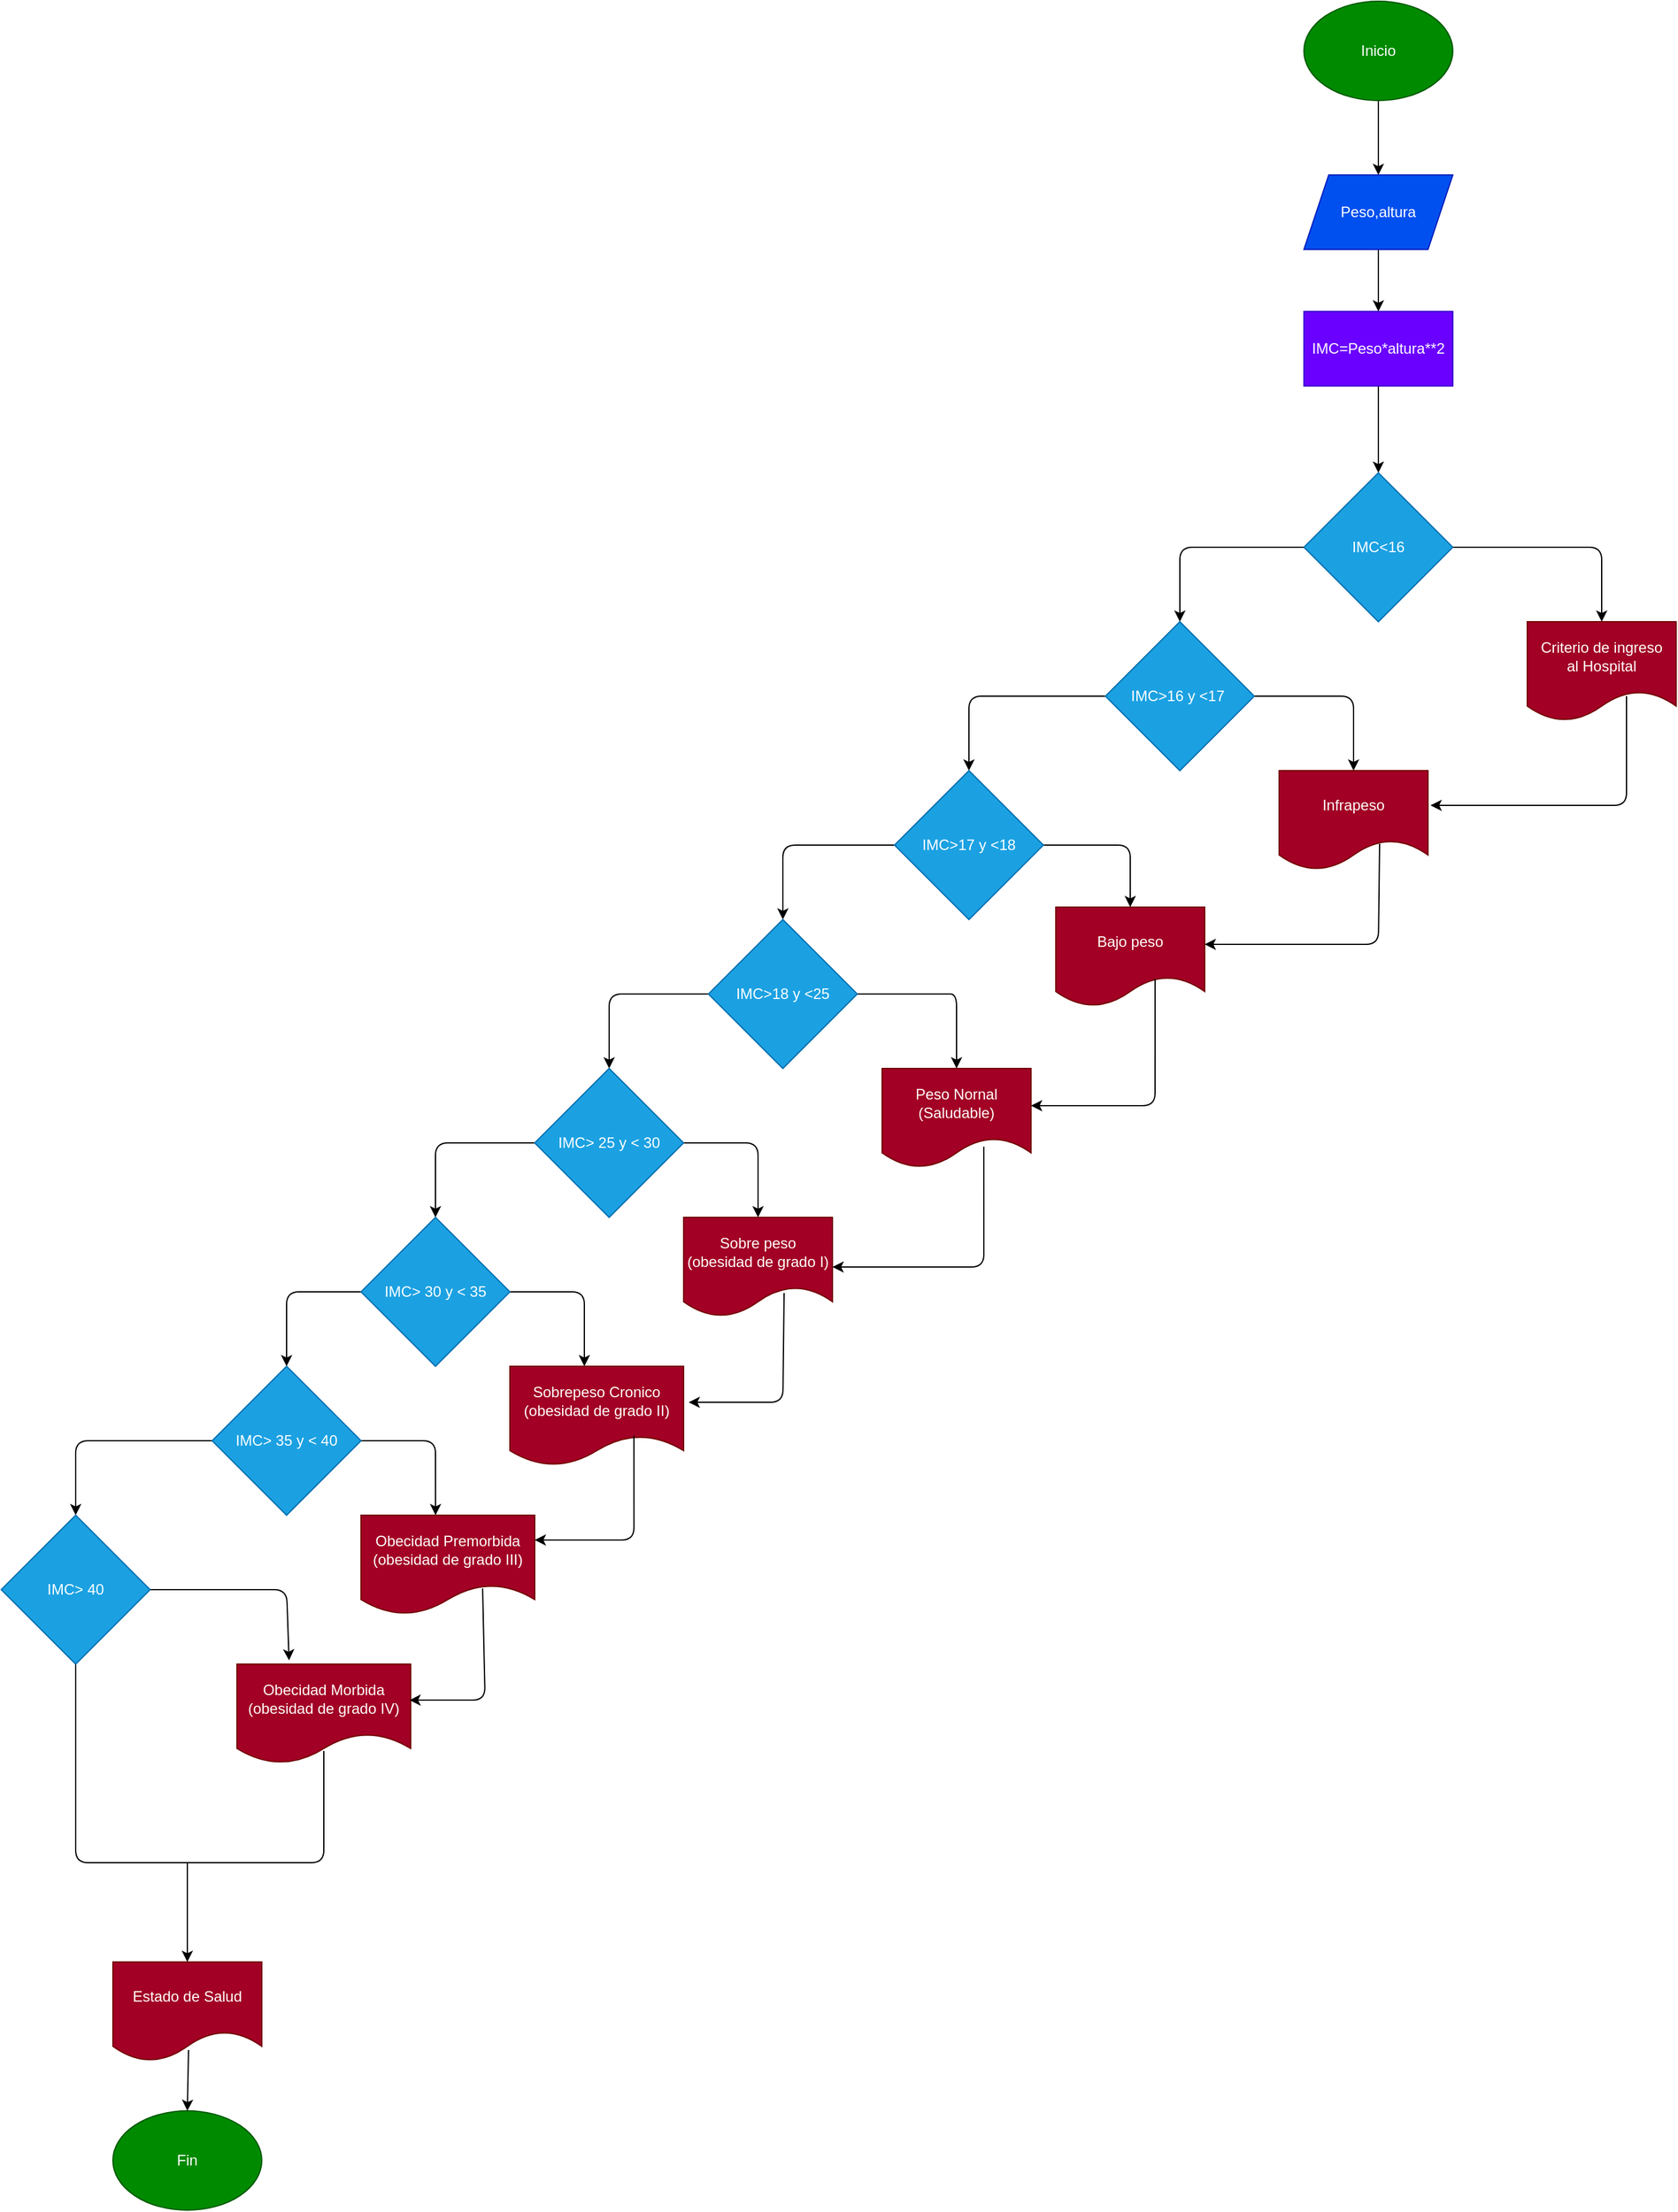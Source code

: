 <mxfile>
    <diagram id="zgqwE2MXXdKPY1m1hXPM" name="Página-1">
        <mxGraphModel dx="1459" dy="409" grid="1" gridSize="10" guides="1" tooltips="1" connect="1" arrows="1" fold="1" page="1" pageScale="1" pageWidth="827" pageHeight="1169" math="0" shadow="0">
            <root>
                <mxCell id="0"/>
                <mxCell id="1" parent="0"/>
                <mxCell id="4" style="edgeStyle=none;html=1;exitX=0.5;exitY=1;exitDx=0;exitDy=0;" edge="1" parent="1" source="2" target="3">
                    <mxGeometry relative="1" as="geometry"/>
                </mxCell>
                <mxCell id="2" value="Inicio" style="ellipse;whiteSpace=wrap;html=1;fillColor=#008a00;fontColor=#ffffff;strokeColor=#005700;" vertex="1" parent="1">
                    <mxGeometry x="260" y="100" width="120" height="80" as="geometry"/>
                </mxCell>
                <mxCell id="6" style="edgeStyle=none;html=1;exitX=0.5;exitY=1;exitDx=0;exitDy=0;entryX=0.5;entryY=0;entryDx=0;entryDy=0;" edge="1" parent="1" source="3" target="5">
                    <mxGeometry relative="1" as="geometry"/>
                </mxCell>
                <mxCell id="3" value="Peso,altura" style="shape=parallelogram;perimeter=parallelogramPerimeter;whiteSpace=wrap;html=1;fixedSize=1;fillColor=#0050ef;fontColor=#ffffff;strokeColor=#001DBC;" vertex="1" parent="1">
                    <mxGeometry x="260" y="240" width="120" height="60" as="geometry"/>
                </mxCell>
                <mxCell id="7" style="edgeStyle=none;html=1;exitX=0.5;exitY=1;exitDx=0;exitDy=0;" edge="1" parent="1" source="5">
                    <mxGeometry relative="1" as="geometry">
                        <mxPoint x="320" y="480" as="targetPoint"/>
                    </mxGeometry>
                </mxCell>
                <mxCell id="5" value="IMC=Peso*altura**2" style="rounded=0;whiteSpace=wrap;html=1;fillColor=#6a00ff;fontColor=#ffffff;strokeColor=#3700CC;" vertex="1" parent="1">
                    <mxGeometry x="260" y="350" width="120" height="60" as="geometry"/>
                </mxCell>
                <mxCell id="10" style="edgeStyle=none;html=1;exitX=1;exitY=0.5;exitDx=0;exitDy=0;entryX=0.5;entryY=0;entryDx=0;entryDy=0;" edge="1" parent="1" source="8" target="9">
                    <mxGeometry relative="1" as="geometry">
                        <Array as="points">
                            <mxPoint x="500" y="540"/>
                        </Array>
                    </mxGeometry>
                </mxCell>
                <mxCell id="11" style="edgeStyle=none;html=1;exitX=0;exitY=0.5;exitDx=0;exitDy=0;" edge="1" parent="1" source="8">
                    <mxGeometry relative="1" as="geometry">
                        <mxPoint x="160" y="600" as="targetPoint"/>
                        <Array as="points">
                            <mxPoint x="160" y="540"/>
                        </Array>
                    </mxGeometry>
                </mxCell>
                <mxCell id="8" value="IMC&amp;lt;16" style="rhombus;whiteSpace=wrap;html=1;fillColor=#1ba1e2;fontColor=#ffffff;strokeColor=#006EAF;" vertex="1" parent="1">
                    <mxGeometry x="260" y="480" width="120" height="120" as="geometry"/>
                </mxCell>
                <mxCell id="9" value="Criterio de ingreso&lt;br&gt;al Hospital" style="shape=document;whiteSpace=wrap;html=1;boundedLbl=1;fillColor=#a20025;fontColor=#ffffff;strokeColor=#6F0000;" vertex="1" parent="1">
                    <mxGeometry x="440" y="600" width="120" height="80" as="geometry"/>
                </mxCell>
                <mxCell id="14" style="edgeStyle=none;html=1;exitX=1;exitY=0.5;exitDx=0;exitDy=0;" edge="1" parent="1" source="13">
                    <mxGeometry relative="1" as="geometry">
                        <mxPoint x="300" y="720" as="targetPoint"/>
                        <Array as="points">
                            <mxPoint x="300" y="660"/>
                        </Array>
                    </mxGeometry>
                </mxCell>
                <mxCell id="16" style="edgeStyle=none;html=1;exitX=0;exitY=0.5;exitDx=0;exitDy=0;entryX=0.5;entryY=0;entryDx=0;entryDy=0;" edge="1" parent="1" source="13" target="17">
                    <mxGeometry relative="1" as="geometry">
                        <mxPoint x="20" y="720" as="targetPoint"/>
                        <Array as="points">
                            <mxPoint x="-10" y="660"/>
                        </Array>
                    </mxGeometry>
                </mxCell>
                <mxCell id="13" value="IMC&amp;gt;16 y &amp;lt;17&amp;nbsp;" style="rhombus;whiteSpace=wrap;html=1;fillColor=#1ba1e2;fontColor=#ffffff;strokeColor=#006EAF;" vertex="1" parent="1">
                    <mxGeometry x="100" y="600" width="120" height="120" as="geometry"/>
                </mxCell>
                <mxCell id="15" value="Infrapeso" style="shape=document;whiteSpace=wrap;html=1;boundedLbl=1;fillColor=#a20025;fontColor=#ffffff;strokeColor=#6F0000;" vertex="1" parent="1">
                    <mxGeometry x="240" y="720" width="120" height="80" as="geometry"/>
                </mxCell>
                <mxCell id="19" style="edgeStyle=none;html=1;exitX=1;exitY=0.5;exitDx=0;exitDy=0;entryX=0.5;entryY=0;entryDx=0;entryDy=0;" edge="1" parent="1" source="17" target="18">
                    <mxGeometry relative="1" as="geometry">
                        <mxPoint x="130" y="810" as="targetPoint"/>
                        <Array as="points">
                            <mxPoint x="120" y="780"/>
                        </Array>
                    </mxGeometry>
                </mxCell>
                <mxCell id="20" style="edgeStyle=none;html=1;exitX=0;exitY=0.5;exitDx=0;exitDy=0;" edge="1" parent="1" source="17">
                    <mxGeometry relative="1" as="geometry">
                        <mxPoint x="-160" y="840" as="targetPoint"/>
                        <Array as="points">
                            <mxPoint x="-160" y="780"/>
                        </Array>
                    </mxGeometry>
                </mxCell>
                <mxCell id="17" value="IMC&amp;gt;17 y &amp;lt;18" style="rhombus;whiteSpace=wrap;html=1;fillColor=#1ba1e2;fontColor=#ffffff;strokeColor=#006EAF;" vertex="1" parent="1">
                    <mxGeometry x="-70" y="720" width="120" height="120" as="geometry"/>
                </mxCell>
                <mxCell id="18" value="Bajo peso" style="shape=document;whiteSpace=wrap;html=1;boundedLbl=1;fillColor=#a20025;fontColor=#ffffff;strokeColor=#6F0000;" vertex="1" parent="1">
                    <mxGeometry x="60" y="830" width="120" height="80" as="geometry"/>
                </mxCell>
                <mxCell id="22" style="edgeStyle=none;html=1;exitX=1;exitY=0.5;exitDx=0;exitDy=0;entryX=0.5;entryY=0;entryDx=0;entryDy=0;" edge="1" parent="1" source="21" target="23">
                    <mxGeometry relative="1" as="geometry">
                        <mxPoint x="-40" y="960" as="targetPoint"/>
                        <Array as="points">
                            <mxPoint x="-40" y="900"/>
                            <mxPoint x="-20" y="900"/>
                        </Array>
                    </mxGeometry>
                </mxCell>
                <mxCell id="24" style="edgeStyle=none;html=1;exitX=0;exitY=0.5;exitDx=0;exitDy=0;" edge="1" parent="1" source="21">
                    <mxGeometry relative="1" as="geometry">
                        <mxPoint x="-300" y="960" as="targetPoint"/>
                        <Array as="points">
                            <mxPoint x="-300" y="900"/>
                        </Array>
                    </mxGeometry>
                </mxCell>
                <mxCell id="21" value="IMC&amp;gt;18 y &amp;lt;25" style="rhombus;whiteSpace=wrap;html=1;fillColor=#1ba1e2;fontColor=#ffffff;strokeColor=#006EAF;" vertex="1" parent="1">
                    <mxGeometry x="-220" y="840" width="120" height="120" as="geometry"/>
                </mxCell>
                <mxCell id="23" value="Peso Nornal&lt;br&gt;(Saludable)" style="shape=document;whiteSpace=wrap;html=1;boundedLbl=1;fillColor=#a20025;fontColor=#ffffff;strokeColor=#6F0000;" vertex="1" parent="1">
                    <mxGeometry x="-80" y="960" width="120" height="80" as="geometry"/>
                </mxCell>
                <mxCell id="26" style="edgeStyle=none;html=1;exitX=1;exitY=0.5;exitDx=0;exitDy=0;" edge="1" parent="1" source="25">
                    <mxGeometry relative="1" as="geometry">
                        <mxPoint x="-180" y="1080" as="targetPoint"/>
                        <Array as="points">
                            <mxPoint x="-180" y="1020"/>
                        </Array>
                    </mxGeometry>
                </mxCell>
                <mxCell id="28" style="edgeStyle=none;html=1;exitX=0;exitY=0.5;exitDx=0;exitDy=0;" edge="1" parent="1" source="25">
                    <mxGeometry relative="1" as="geometry">
                        <mxPoint x="-440" y="1080" as="targetPoint"/>
                        <Array as="points">
                            <mxPoint x="-440" y="1020"/>
                        </Array>
                    </mxGeometry>
                </mxCell>
                <mxCell id="25" value="IMC&amp;gt; 25 y &amp;lt; 30" style="rhombus;whiteSpace=wrap;html=1;fillColor=#1ba1e2;fontColor=#ffffff;strokeColor=#006EAF;" vertex="1" parent="1">
                    <mxGeometry x="-360" y="960" width="120" height="120" as="geometry"/>
                </mxCell>
                <mxCell id="27" value="Sobre peso&lt;br&gt;(obesidad de grado I)" style="shape=document;whiteSpace=wrap;html=1;boundedLbl=1;fillColor=#a20025;fontColor=#ffffff;strokeColor=#6F0000;" vertex="1" parent="1">
                    <mxGeometry x="-240" y="1080" width="120" height="80" as="geometry"/>
                </mxCell>
                <mxCell id="30" style="edgeStyle=none;html=1;exitX=1;exitY=0.5;exitDx=0;exitDy=0;" edge="1" parent="1" source="29">
                    <mxGeometry relative="1" as="geometry">
                        <mxPoint x="-320" y="1200" as="targetPoint"/>
                        <Array as="points">
                            <mxPoint x="-320" y="1140"/>
                        </Array>
                    </mxGeometry>
                </mxCell>
                <mxCell id="32" style="edgeStyle=none;html=1;exitX=0;exitY=0.5;exitDx=0;exitDy=0;" edge="1" parent="1" source="29">
                    <mxGeometry relative="1" as="geometry">
                        <mxPoint x="-560" y="1200" as="targetPoint"/>
                        <Array as="points">
                            <mxPoint x="-560" y="1140"/>
                        </Array>
                    </mxGeometry>
                </mxCell>
                <mxCell id="29" value="IMC&amp;gt; 30 y &amp;lt; 35" style="rhombus;whiteSpace=wrap;html=1;fillColor=#1ba1e2;fontColor=#ffffff;strokeColor=#006EAF;" vertex="1" parent="1">
                    <mxGeometry x="-500" y="1080" width="120" height="120" as="geometry"/>
                </mxCell>
                <mxCell id="31" value="Sobrepeso Cronico&lt;br&gt;(obesidad de grado II)" style="shape=document;whiteSpace=wrap;html=1;boundedLbl=1;fillColor=#a20025;fontColor=#ffffff;strokeColor=#6F0000;" vertex="1" parent="1">
                    <mxGeometry x="-380" y="1200" width="140" height="80" as="geometry"/>
                </mxCell>
                <mxCell id="35" style="edgeStyle=none;html=1;exitX=1;exitY=0.5;exitDx=0;exitDy=0;entryX=0.429;entryY=0;entryDx=0;entryDy=0;entryPerimeter=0;" edge="1" parent="1" source="33" target="34">
                    <mxGeometry relative="1" as="geometry">
                        <Array as="points">
                            <mxPoint x="-440" y="1260"/>
                        </Array>
                    </mxGeometry>
                </mxCell>
                <mxCell id="36" style="edgeStyle=none;html=1;exitX=0;exitY=0.5;exitDx=0;exitDy=0;" edge="1" parent="1" source="33" target="37">
                    <mxGeometry relative="1" as="geometry">
                        <mxPoint x="-680" y="1320" as="targetPoint"/>
                        <Array as="points">
                            <mxPoint x="-730" y="1260"/>
                        </Array>
                    </mxGeometry>
                </mxCell>
                <mxCell id="33" value="IMC&amp;gt; 35 y &amp;lt; 40" style="rhombus;whiteSpace=wrap;html=1;fillColor=#1ba1e2;fontColor=#ffffff;strokeColor=#006EAF;" vertex="1" parent="1">
                    <mxGeometry x="-620" y="1200" width="120" height="120" as="geometry"/>
                </mxCell>
                <mxCell id="34" value="Obecidad Premorbida&lt;br&gt;(obesidad de grado III)" style="shape=document;whiteSpace=wrap;html=1;boundedLbl=1;fillColor=#a20025;fontColor=#ffffff;strokeColor=#6F0000;" vertex="1" parent="1">
                    <mxGeometry x="-500" y="1320" width="140" height="80" as="geometry"/>
                </mxCell>
                <mxCell id="38" style="edgeStyle=none;html=1;exitX=1;exitY=0.5;exitDx=0;exitDy=0;entryX=0.3;entryY=-0.037;entryDx=0;entryDy=0;entryPerimeter=0;" edge="1" parent="1" source="37" target="39">
                    <mxGeometry relative="1" as="geometry">
                        <mxPoint x="-570" y="1440" as="targetPoint"/>
                        <Array as="points">
                            <mxPoint x="-560" y="1380"/>
                        </Array>
                    </mxGeometry>
                </mxCell>
                <mxCell id="40" style="edgeStyle=none;html=1;exitX=0.5;exitY=1;exitDx=0;exitDy=0;endArrow=none;endFill=0;" edge="1" parent="1" source="37">
                    <mxGeometry relative="1" as="geometry">
                        <mxPoint x="-650" y="1600" as="targetPoint"/>
                        <Array as="points">
                            <mxPoint x="-730" y="1600"/>
                        </Array>
                    </mxGeometry>
                </mxCell>
                <mxCell id="37" value="IMC&amp;gt; 40" style="rhombus;whiteSpace=wrap;html=1;fillColor=#1ba1e2;fontColor=#ffffff;strokeColor=#006EAF;" vertex="1" parent="1">
                    <mxGeometry x="-790" y="1320" width="120" height="120" as="geometry"/>
                </mxCell>
                <mxCell id="39" value="Obecidad Morbida&lt;br&gt;(obesidad de grado IV)" style="shape=document;whiteSpace=wrap;html=1;boundedLbl=1;fillColor=#a20025;fontColor=#ffffff;strokeColor=#6F0000;" vertex="1" parent="1">
                    <mxGeometry x="-600" y="1440" width="140" height="80" as="geometry"/>
                </mxCell>
                <mxCell id="41" value="" style="endArrow=none;html=1;endFill=0;" edge="1" parent="1">
                    <mxGeometry width="50" height="50" relative="1" as="geometry">
                        <mxPoint x="-530" y="1510" as="sourcePoint"/>
                        <mxPoint x="-650" y="1600" as="targetPoint"/>
                        <Array as="points">
                            <mxPoint x="-530" y="1600"/>
                        </Array>
                    </mxGeometry>
                </mxCell>
                <mxCell id="42" value="" style="endArrow=classic;html=1;" edge="1" parent="1">
                    <mxGeometry width="50" height="50" relative="1" as="geometry">
                        <mxPoint x="-640" y="1600" as="sourcePoint"/>
                        <mxPoint x="-640" y="1680" as="targetPoint"/>
                    </mxGeometry>
                </mxCell>
                <mxCell id="43" value="Estado de Salud" style="shape=document;whiteSpace=wrap;html=1;boundedLbl=1;fillColor=#a20025;fontColor=#ffffff;strokeColor=#6F0000;" vertex="1" parent="1">
                    <mxGeometry x="-700" y="1680" width="120" height="80" as="geometry"/>
                </mxCell>
                <mxCell id="44" value="Fin" style="ellipse;whiteSpace=wrap;html=1;fillColor=#008a00;fontColor=#ffffff;strokeColor=#005700;" vertex="1" parent="1">
                    <mxGeometry x="-700" y="1800" width="120" height="80" as="geometry"/>
                </mxCell>
                <mxCell id="45" value="" style="endArrow=classic;html=1;entryX=0.5;entryY=0;entryDx=0;entryDy=0;exitX=0.508;exitY=0.888;exitDx=0;exitDy=0;exitPerimeter=0;" edge="1" parent="1" source="43" target="44">
                    <mxGeometry width="50" height="50" relative="1" as="geometry">
                        <mxPoint x="-690" y="1820" as="sourcePoint"/>
                        <mxPoint x="-640" y="1770" as="targetPoint"/>
                    </mxGeometry>
                </mxCell>
                <mxCell id="46" value="" style="endArrow=classic;html=1;entryX=0.993;entryY=0.363;entryDx=0;entryDy=0;entryPerimeter=0;exitX=0.7;exitY=0.738;exitDx=0;exitDy=0;exitPerimeter=0;" edge="1" parent="1" source="34" target="39">
                    <mxGeometry width="50" height="50" relative="1" as="geometry">
                        <mxPoint x="-360" y="1500" as="sourcePoint"/>
                        <mxPoint x="-310" y="1450" as="targetPoint"/>
                        <Array as="points">
                            <mxPoint x="-400" y="1469"/>
                        </Array>
                    </mxGeometry>
                </mxCell>
                <mxCell id="47" value="" style="endArrow=classic;html=1;entryX=1;entryY=0.25;entryDx=0;entryDy=0;exitX=0.714;exitY=0.7;exitDx=0;exitDy=0;exitPerimeter=0;" edge="1" parent="1" source="31" target="34">
                    <mxGeometry width="50" height="50" relative="1" as="geometry">
                        <mxPoint x="-300" y="1360" as="sourcePoint"/>
                        <mxPoint x="-250" y="1310" as="targetPoint"/>
                        <Array as="points">
                            <mxPoint x="-280" y="1340"/>
                        </Array>
                    </mxGeometry>
                </mxCell>
                <mxCell id="48" value="" style="endArrow=classic;html=1;entryX=1.029;entryY=0.363;entryDx=0;entryDy=0;entryPerimeter=0;exitX=0.675;exitY=0.763;exitDx=0;exitDy=0;exitPerimeter=0;" edge="1" parent="1" source="27" target="31">
                    <mxGeometry width="50" height="50" relative="1" as="geometry">
                        <mxPoint x="-170" y="1150" as="sourcePoint"/>
                        <mxPoint x="-70" y="1030" as="targetPoint"/>
                        <Array as="points">
                            <mxPoint x="-160" y="1229"/>
                        </Array>
                    </mxGeometry>
                </mxCell>
                <mxCell id="49" value="" style="endArrow=classic;html=1;entryX=1;entryY=0.5;entryDx=0;entryDy=0;exitX=0.683;exitY=0.788;exitDx=0;exitDy=0;exitPerimeter=0;" edge="1" parent="1" source="23" target="27">
                    <mxGeometry width="50" height="50" relative="1" as="geometry">
                        <mxPoint x="-60" y="1110" as="sourcePoint"/>
                        <mxPoint x="-10" y="1060" as="targetPoint"/>
                        <Array as="points">
                            <mxPoint x="2" y="1120"/>
                        </Array>
                    </mxGeometry>
                </mxCell>
                <mxCell id="50" value="" style="endArrow=classic;html=1;entryX=1;entryY=0.375;entryDx=0;entryDy=0;entryPerimeter=0;exitX=0.667;exitY=0.725;exitDx=0;exitDy=0;exitPerimeter=0;" edge="1" parent="1" source="18" target="23">
                    <mxGeometry width="50" height="50" relative="1" as="geometry">
                        <mxPoint x="120" y="1020" as="sourcePoint"/>
                        <mxPoint x="170" y="970" as="targetPoint"/>
                        <Array as="points">
                            <mxPoint x="140" y="990"/>
                        </Array>
                    </mxGeometry>
                </mxCell>
                <mxCell id="51" value="" style="endArrow=classic;html=1;entryX=1;entryY=0.375;entryDx=0;entryDy=0;entryPerimeter=0;exitX=0.675;exitY=0.738;exitDx=0;exitDy=0;exitPerimeter=0;" edge="1" parent="1" source="15" target="18">
                    <mxGeometry width="50" height="50" relative="1" as="geometry">
                        <mxPoint x="240" y="870" as="sourcePoint"/>
                        <mxPoint x="290" y="820" as="targetPoint"/>
                        <Array as="points">
                            <mxPoint x="320" y="860"/>
                        </Array>
                    </mxGeometry>
                </mxCell>
                <mxCell id="53" value="" style="endArrow=classic;html=1;entryX=1.017;entryY=0.35;entryDx=0;entryDy=0;entryPerimeter=0;" edge="1" parent="1" target="15">
                    <mxGeometry width="50" height="50" relative="1" as="geometry">
                        <mxPoint x="520" y="660" as="sourcePoint"/>
                        <mxPoint x="460" y="770" as="targetPoint"/>
                        <Array as="points">
                            <mxPoint x="520" y="748"/>
                        </Array>
                    </mxGeometry>
                </mxCell>
            </root>
        </mxGraphModel>
    </diagram>
</mxfile>